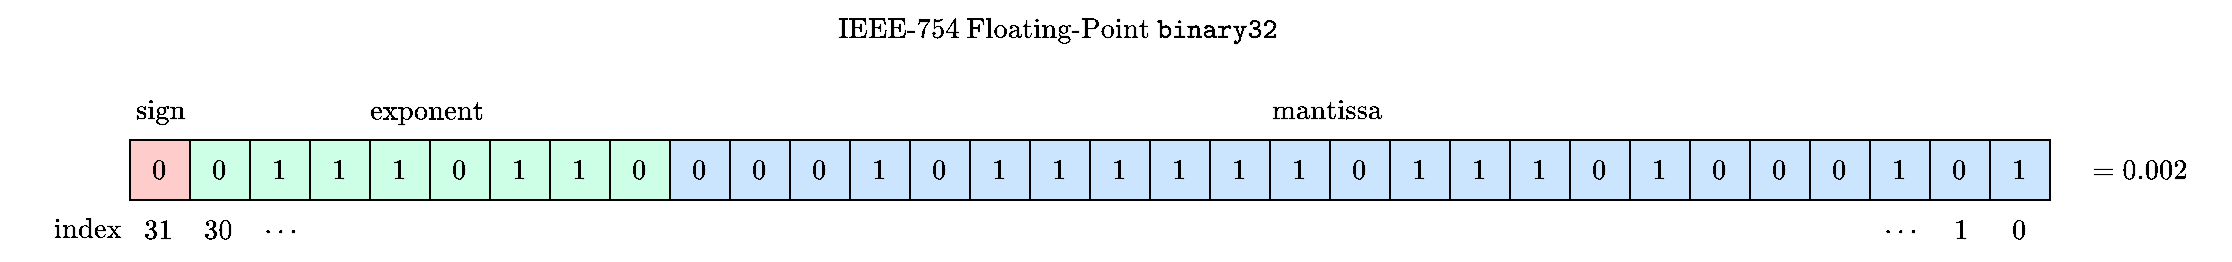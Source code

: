 <mxfile version="24.7.17">
  <diagram name="Page-1" id="lbGV1S6AnXvofU3HUzbX">
    <mxGraphModel dx="1434" dy="843" grid="1" gridSize="10" guides="1" tooltips="1" connect="1" arrows="1" fold="1" page="1" pageScale="1" pageWidth="1169" pageHeight="827" math="1" shadow="0">
      <root>
        <mxCell id="0" />
        <mxCell id="1" parent="0" />
        <mxCell id="Og-qgKN78IRizfEA-ZPS-1" value="$$0$$" style="rounded=0;whiteSpace=wrap;html=1;fillColor=#FFCCCC;" vertex="1" parent="1">
          <mxGeometry x="51" y="300" width="30" height="30" as="geometry" />
        </mxCell>
        <mxCell id="Og-qgKN78IRizfEA-ZPS-2" value="$$0$$" style="rounded=0;whiteSpace=wrap;html=1;fillColor=#CCFFE6;" vertex="1" parent="1">
          <mxGeometry x="81" y="300" width="30" height="30" as="geometry" />
        </mxCell>
        <mxCell id="Og-qgKN78IRizfEA-ZPS-3" value="$$1$$" style="rounded=0;whiteSpace=wrap;html=1;fillColor=#CCFFE6;" vertex="1" parent="1">
          <mxGeometry x="111" y="300" width="30" height="30" as="geometry" />
        </mxCell>
        <mxCell id="Og-qgKN78IRizfEA-ZPS-4" value="$$1$$" style="rounded=0;whiteSpace=wrap;html=1;fillColor=#CCFFE6;" vertex="1" parent="1">
          <mxGeometry x="141" y="300" width="30" height="30" as="geometry" />
        </mxCell>
        <mxCell id="Og-qgKN78IRizfEA-ZPS-5" value="$$1$$" style="rounded=0;whiteSpace=wrap;html=1;fillColor=#CCFFE6;" vertex="1" parent="1">
          <mxGeometry x="171" y="300" width="30" height="30" as="geometry" />
        </mxCell>
        <mxCell id="Og-qgKN78IRizfEA-ZPS-6" value="$$0$$" style="rounded=0;whiteSpace=wrap;html=1;fillColor=#CCFFE6;" vertex="1" parent="1">
          <mxGeometry x="201" y="300" width="30" height="30" as="geometry" />
        </mxCell>
        <mxCell id="Og-qgKN78IRizfEA-ZPS-7" value="$$1$$" style="rounded=0;whiteSpace=wrap;html=1;fillColor=#CCFFE6;" vertex="1" parent="1">
          <mxGeometry x="231" y="300" width="30" height="30" as="geometry" />
        </mxCell>
        <mxCell id="Og-qgKN78IRizfEA-ZPS-8" value="$$1$$" style="rounded=0;whiteSpace=wrap;html=1;fillColor=#CCFFE6;" vertex="1" parent="1">
          <mxGeometry x="261" y="300" width="30" height="30" as="geometry" />
        </mxCell>
        <mxCell id="Og-qgKN78IRizfEA-ZPS-9" value="$$0$$" style="rounded=0;whiteSpace=wrap;html=1;fillColor=#CCFFE6;" vertex="1" parent="1">
          <mxGeometry x="291" y="300" width="30" height="30" as="geometry" />
        </mxCell>
        <mxCell id="Og-qgKN78IRizfEA-ZPS-10" value="$$0$$" style="rounded=0;whiteSpace=wrap;html=1;fillColor=#CCE5FF;" vertex="1" parent="1">
          <mxGeometry x="321" y="300" width="30" height="30" as="geometry" />
        </mxCell>
        <mxCell id="Og-qgKN78IRizfEA-ZPS-11" value="$$0$$" style="rounded=0;whiteSpace=wrap;html=1;fillColor=#CCE5FF;" vertex="1" parent="1">
          <mxGeometry x="351" y="300" width="30" height="30" as="geometry" />
        </mxCell>
        <mxCell id="Og-qgKN78IRizfEA-ZPS-12" value="$$0$$" style="rounded=0;whiteSpace=wrap;html=1;fillColor=#CCE5FF;" vertex="1" parent="1">
          <mxGeometry x="381" y="300" width="30" height="30" as="geometry" />
        </mxCell>
        <mxCell id="Og-qgKN78IRizfEA-ZPS-13" value="$$1$$" style="rounded=0;whiteSpace=wrap;html=1;fillColor=#CCE5FF;" vertex="1" parent="1">
          <mxGeometry x="411" y="300" width="30" height="30" as="geometry" />
        </mxCell>
        <mxCell id="Og-qgKN78IRizfEA-ZPS-14" value="$$0$$" style="rounded=0;whiteSpace=wrap;html=1;fillColor=#CCE5FF;" vertex="1" parent="1">
          <mxGeometry x="441" y="300" width="30" height="30" as="geometry" />
        </mxCell>
        <mxCell id="Og-qgKN78IRizfEA-ZPS-15" value="$$1$$" style="rounded=0;whiteSpace=wrap;html=1;fillColor=#CCE5FF;" vertex="1" parent="1">
          <mxGeometry x="471" y="300" width="30" height="30" as="geometry" />
        </mxCell>
        <mxCell id="Og-qgKN78IRizfEA-ZPS-16" value="$$1$$" style="rounded=0;whiteSpace=wrap;html=1;fillColor=#CCE5FF;" vertex="1" parent="1">
          <mxGeometry x="501" y="300" width="30" height="30" as="geometry" />
        </mxCell>
        <mxCell id="Og-qgKN78IRizfEA-ZPS-17" value="$$1$$" style="rounded=0;whiteSpace=wrap;html=1;fillColor=#CCE5FF;" vertex="1" parent="1">
          <mxGeometry x="531" y="300" width="30" height="30" as="geometry" />
        </mxCell>
        <mxCell id="Og-qgKN78IRizfEA-ZPS-18" value="$$1$$" style="rounded=0;whiteSpace=wrap;html=1;fillColor=#CCE5FF;" vertex="1" parent="1">
          <mxGeometry x="561" y="300" width="30" height="30" as="geometry" />
        </mxCell>
        <mxCell id="Og-qgKN78IRizfEA-ZPS-19" value="$$1$$" style="rounded=0;whiteSpace=wrap;html=1;fillColor=#CCE5FF;" vertex="1" parent="1">
          <mxGeometry x="591" y="300" width="30" height="30" as="geometry" />
        </mxCell>
        <mxCell id="Og-qgKN78IRizfEA-ZPS-20" value="$$1$$" style="rounded=0;whiteSpace=wrap;html=1;fillColor=#CCE5FF;" vertex="1" parent="1">
          <mxGeometry x="621" y="300" width="30" height="30" as="geometry" />
        </mxCell>
        <mxCell id="Og-qgKN78IRizfEA-ZPS-21" value="$$0$$" style="rounded=0;whiteSpace=wrap;html=1;fillColor=#CCE5FF;" vertex="1" parent="1">
          <mxGeometry x="651" y="300" width="30" height="30" as="geometry" />
        </mxCell>
        <mxCell id="Og-qgKN78IRizfEA-ZPS-22" value="$$1$$" style="rounded=0;whiteSpace=wrap;html=1;fillColor=#CCE5FF;" vertex="1" parent="1">
          <mxGeometry x="681" y="300" width="30" height="30" as="geometry" />
        </mxCell>
        <mxCell id="Og-qgKN78IRizfEA-ZPS-23" value="$$1$$" style="rounded=0;whiteSpace=wrap;html=1;fillColor=#CCE5FF;" vertex="1" parent="1">
          <mxGeometry x="711" y="300" width="30" height="30" as="geometry" />
        </mxCell>
        <mxCell id="Og-qgKN78IRizfEA-ZPS-24" value="$$1$$" style="rounded=0;whiteSpace=wrap;html=1;fillColor=#CCE5FF;" vertex="1" parent="1">
          <mxGeometry x="741" y="300" width="30" height="30" as="geometry" />
        </mxCell>
        <mxCell id="Og-qgKN78IRizfEA-ZPS-25" value="$$0$$" style="rounded=0;whiteSpace=wrap;html=1;fillColor=#CCE5FF;" vertex="1" parent="1">
          <mxGeometry x="771" y="300" width="30" height="30" as="geometry" />
        </mxCell>
        <mxCell id="Og-qgKN78IRizfEA-ZPS-26" value="$$1$$" style="rounded=0;whiteSpace=wrap;html=1;fillColor=#CCE5FF;" vertex="1" parent="1">
          <mxGeometry x="801" y="300" width="30" height="30" as="geometry" />
        </mxCell>
        <mxCell id="Og-qgKN78IRizfEA-ZPS-27" value="$$0$$" style="rounded=0;whiteSpace=wrap;html=1;fillColor=#CCE5FF;" vertex="1" parent="1">
          <mxGeometry x="831" y="300" width="30" height="30" as="geometry" />
        </mxCell>
        <mxCell id="Og-qgKN78IRizfEA-ZPS-28" value="$$0$$" style="rounded=0;whiteSpace=wrap;html=1;fillColor=#CCE5FF;" vertex="1" parent="1">
          <mxGeometry x="861" y="300" width="30" height="30" as="geometry" />
        </mxCell>
        <mxCell id="Og-qgKN78IRizfEA-ZPS-29" value="$$0$$" style="rounded=0;whiteSpace=wrap;html=1;fillColor=#CCE5FF;" vertex="1" parent="1">
          <mxGeometry x="891" y="300" width="30" height="30" as="geometry" />
        </mxCell>
        <mxCell id="Og-qgKN78IRizfEA-ZPS-30" value="$$1$$" style="rounded=0;whiteSpace=wrap;html=1;fillColor=#CCE5FF;" vertex="1" parent="1">
          <mxGeometry x="921" y="300" width="30" height="30" as="geometry" />
        </mxCell>
        <mxCell id="Og-qgKN78IRizfEA-ZPS-31" value="$$0$$" style="rounded=0;whiteSpace=wrap;html=1;fillColor=#CCE5FF;" vertex="1" parent="1">
          <mxGeometry x="951" y="300" width="30" height="30" as="geometry" />
        </mxCell>
        <mxCell id="Og-qgKN78IRizfEA-ZPS-32" value="$$1$$" style="rounded=0;whiteSpace=wrap;html=1;fillColor=#CCE5FF;" vertex="1" parent="1">
          <mxGeometry x="981" y="300" width="30" height="30" as="geometry" />
        </mxCell>
        <mxCell id="Og-qgKN78IRizfEA-ZPS-33" value="$$\text{sign}$$" style="text;html=1;align=center;verticalAlign=middle;whiteSpace=wrap;rounded=0;" vertex="1" parent="1">
          <mxGeometry x="49" y="270" width="34" height="30" as="geometry" />
        </mxCell>
        <mxCell id="Og-qgKN78IRizfEA-ZPS-34" value="$$\text{exponent}$$" style="text;html=1;align=center;verticalAlign=middle;whiteSpace=wrap;rounded=0;" vertex="1" parent="1">
          <mxGeometry x="160" y="270" width="79" height="30" as="geometry" />
        </mxCell>
        <mxCell id="Og-qgKN78IRizfEA-ZPS-35" value="$$\text{mantissa}$$" style="text;html=1;align=center;verticalAlign=middle;whiteSpace=wrap;rounded=0;" vertex="1" parent="1">
          <mxGeometry x="610" y="270" width="79" height="30" as="geometry" />
        </mxCell>
        <mxCell id="Og-qgKN78IRizfEA-ZPS-36" value="$$\text{index}$$" style="text;html=1;align=center;verticalAlign=middle;whiteSpace=wrap;rounded=0;" vertex="1" parent="1">
          <mxGeometry x="10" y="330" width="39" height="30" as="geometry" />
        </mxCell>
        <mxCell id="Og-qgKN78IRizfEA-ZPS-37" value="$$31$$" style="text;html=1;align=center;verticalAlign=middle;whiteSpace=wrap;rounded=0;" vertex="1" parent="1">
          <mxGeometry x="51" y="330" width="29" height="30" as="geometry" />
        </mxCell>
        <mxCell id="Og-qgKN78IRizfEA-ZPS-38" value="$$0$$" style="text;html=1;align=center;verticalAlign=middle;whiteSpace=wrap;rounded=0;" vertex="1" parent="1">
          <mxGeometry x="981" y="330" width="29" height="30" as="geometry" />
        </mxCell>
        <mxCell id="Og-qgKN78IRizfEA-ZPS-39" value="$$30$$" style="text;html=1;align=center;verticalAlign=middle;whiteSpace=wrap;rounded=0;" vertex="1" parent="1">
          <mxGeometry x="81" y="330" width="29" height="30" as="geometry" />
        </mxCell>
        <mxCell id="Og-qgKN78IRizfEA-ZPS-40" value="$$1$$" style="text;html=1;align=center;verticalAlign=middle;whiteSpace=wrap;rounded=0;" vertex="1" parent="1">
          <mxGeometry x="952" y="330" width="29" height="30" as="geometry" />
        </mxCell>
        <mxCell id="Og-qgKN78IRizfEA-ZPS-41" value="&lt;b&gt;$$\cdots$$&lt;/b&gt;" style="text;html=1;align=center;verticalAlign=middle;whiteSpace=wrap;rounded=0;" vertex="1" parent="1">
          <mxGeometry x="111" y="330" width="30" height="30" as="geometry" />
        </mxCell>
        <mxCell id="Og-qgKN78IRizfEA-ZPS-42" value="&lt;b&gt;$$\cdots$$&lt;/b&gt;" style="text;html=1;align=center;verticalAlign=middle;whiteSpace=wrap;rounded=0;" vertex="1" parent="1">
          <mxGeometry x="921" y="330" width="30" height="30" as="geometry" />
        </mxCell>
        <mxCell id="Og-qgKN78IRizfEA-ZPS-43" value="$$\text{IEEE-754 Floating-Point}~\texttt{binary32}$$" style="text;html=1;align=center;verticalAlign=middle;whiteSpace=wrap;rounded=0;" vertex="1" parent="1">
          <mxGeometry x="390" y="230" width="250" height="30" as="geometry" />
        </mxCell>
        <mxCell id="Og-qgKN78IRizfEA-ZPS-44" value="$$=0.002$$" style="text;html=1;align=center;verticalAlign=middle;whiteSpace=wrap;rounded=0;" vertex="1" parent="1">
          <mxGeometry x="1011" y="300" width="90" height="30" as="geometry" />
        </mxCell>
      </root>
    </mxGraphModel>
  </diagram>
</mxfile>
